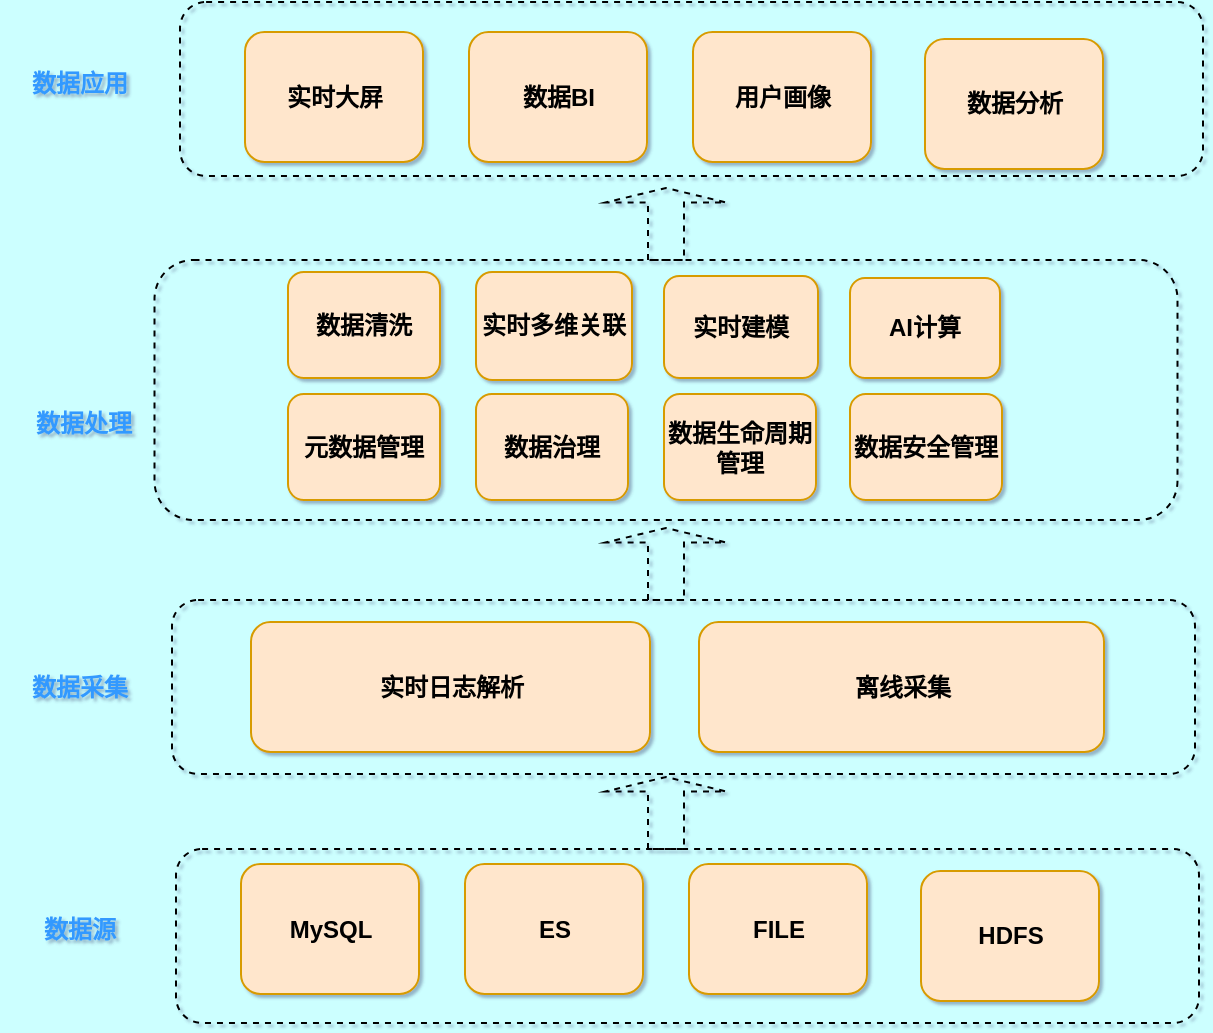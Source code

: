 <mxfile version="17.4.5" type="github">
  <diagram id="UJMsLFa42X8FvGDw-vX3" name="Page-1">
    <mxGraphModel dx="1422" dy="762" grid="0" gridSize="10" guides="1" tooltips="1" connect="1" arrows="1" fold="1" page="1" pageScale="1" pageWidth="827" pageHeight="1169" background="#CCFFFF" math="0" shadow="1">
      <root>
        <mxCell id="0" />
        <mxCell id="1" parent="0" />
        <mxCell id="ZsuB_UANE7rcjaerfHN0-4" value="&lt;span&gt;&lt;font color=&quot;#3399ff&quot;&gt;数据处理&lt;/font&gt;&lt;/span&gt;" style="text;html=1;strokeColor=none;fillColor=none;align=center;verticalAlign=middle;whiteSpace=wrap;rounded=0;fontStyle=1" vertex="1" parent="1">
          <mxGeometry x="83" y="294" width="80" height="30" as="geometry" />
        </mxCell>
        <mxCell id="ZsuB_UANE7rcjaerfHN0-6" value="&lt;span&gt;&lt;font color=&quot;#3399ff&quot;&gt;数据采集&lt;/font&gt;&lt;/span&gt;" style="text;html=1;strokeColor=none;fillColor=none;align=center;verticalAlign=middle;whiteSpace=wrap;rounded=0;fontStyle=1" vertex="1" parent="1">
          <mxGeometry x="91" y="425.5" width="60" height="30" as="geometry" />
        </mxCell>
        <mxCell id="ZsuB_UANE7rcjaerfHN0-7" value="MySQL" style="rounded=1;whiteSpace=wrap;html=1;fillColor=#ffe6cc;strokeColor=#d79b00;fontStyle=1" vertex="1" parent="1">
          <mxGeometry x="201.5" y="529" width="89" height="65" as="geometry" />
        </mxCell>
        <mxCell id="ZsuB_UANE7rcjaerfHN0-8" value="&lt;span&gt;&lt;font color=&quot;#3399ff&quot;&gt;数据源&lt;/font&gt;&lt;/span&gt;" style="text;html=1;strokeColor=none;fillColor=none;align=center;verticalAlign=middle;whiteSpace=wrap;rounded=0;fontStyle=1" vertex="1" parent="1">
          <mxGeometry x="91" y="546.5" width="60" height="30" as="geometry" />
        </mxCell>
        <mxCell id="ZsuB_UANE7rcjaerfHN0-19" value="ES" style="rounded=1;whiteSpace=wrap;html=1;fillColor=#ffe6cc;strokeColor=#d79b00;fontStyle=1" vertex="1" parent="1">
          <mxGeometry x="313.5" y="529" width="89" height="65" as="geometry" />
        </mxCell>
        <mxCell id="ZsuB_UANE7rcjaerfHN0-20" value="FILE" style="rounded=1;whiteSpace=wrap;html=1;fillColor=#ffe6cc;strokeColor=#d79b00;fontStyle=1" vertex="1" parent="1">
          <mxGeometry x="425.5" y="529" width="89" height="65" as="geometry" />
        </mxCell>
        <mxCell id="ZsuB_UANE7rcjaerfHN0-21" value="HDFS" style="rounded=1;whiteSpace=wrap;html=1;fillColor=#ffe6cc;strokeColor=#d79b00;fontStyle=1" vertex="1" parent="1">
          <mxGeometry x="541.5" y="532.5" width="89" height="65" as="geometry" />
        </mxCell>
        <mxCell id="ZsuB_UANE7rcjaerfHN0-22" value="实时日志解析" style="rounded=1;whiteSpace=wrap;html=1;fillColor=#ffe6cc;strokeColor=#d79b00;fontStyle=1" vertex="1" parent="1">
          <mxGeometry x="206.5" y="408" width="199.5" height="65" as="geometry" />
        </mxCell>
        <mxCell id="ZsuB_UANE7rcjaerfHN0-25" value="离线采集" style="rounded=1;whiteSpace=wrap;html=1;fillColor=#ffe6cc;strokeColor=#d79b00;fontStyle=1" vertex="1" parent="1">
          <mxGeometry x="430.5" y="408" width="202.5" height="65" as="geometry" />
        </mxCell>
        <mxCell id="ZsuB_UANE7rcjaerfHN0-27" value="数据清洗" style="rounded=1;whiteSpace=wrap;html=1;fillColor=#ffe6cc;strokeColor=#d79b00;fontStyle=1" vertex="1" parent="1">
          <mxGeometry x="225" y="233" width="76" height="53" as="geometry" />
        </mxCell>
        <mxCell id="ZsuB_UANE7rcjaerfHN0-28" value="" style="rounded=1;whiteSpace=wrap;html=1;labelBackgroundColor=#FFE6CC;fontColor=#3399FF;fillColor=none;labelBorderColor=none;dashed=1;fontStyle=1" vertex="1" parent="1">
          <mxGeometry x="169" y="521.5" width="511.5" height="87" as="geometry" />
        </mxCell>
        <mxCell id="ZsuB_UANE7rcjaerfHN0-29" value="实时多维关联" style="rounded=1;whiteSpace=wrap;html=1;fillColor=#ffe6cc;strokeColor=#d79b00;fontStyle=1" vertex="1" parent="1">
          <mxGeometry x="319" y="233" width="78" height="54" as="geometry" />
        </mxCell>
        <mxCell id="ZsuB_UANE7rcjaerfHN0-34" value="实时建模" style="rounded=1;whiteSpace=wrap;html=1;fillColor=#ffe6cc;strokeColor=#d79b00;fontStyle=1" vertex="1" parent="1">
          <mxGeometry x="413" y="235" width="77" height="51" as="geometry" />
        </mxCell>
        <mxCell id="ZsuB_UANE7rcjaerfHN0-35" value="AI计算" style="rounded=1;whiteSpace=wrap;html=1;fillColor=#ffe6cc;strokeColor=#d79b00;fontStyle=1" vertex="1" parent="1">
          <mxGeometry x="506" y="236" width="75" height="50" as="geometry" />
        </mxCell>
        <mxCell id="ZsuB_UANE7rcjaerfHN0-36" value="元数据管理" style="rounded=1;whiteSpace=wrap;html=1;fillColor=#ffe6cc;strokeColor=#d79b00;fontStyle=1" vertex="1" parent="1">
          <mxGeometry x="225" y="294" width="76" height="53" as="geometry" />
        </mxCell>
        <mxCell id="ZsuB_UANE7rcjaerfHN0-38" value="数据治理" style="rounded=1;whiteSpace=wrap;html=1;fillColor=#ffe6cc;strokeColor=#d79b00;fontStyle=1" vertex="1" parent="1">
          <mxGeometry x="319" y="294" width="76" height="53" as="geometry" />
        </mxCell>
        <mxCell id="ZsuB_UANE7rcjaerfHN0-39" value="数据生命周期管理" style="rounded=1;whiteSpace=wrap;html=1;fillColor=#ffe6cc;strokeColor=#d79b00;fontStyle=1" vertex="1" parent="1">
          <mxGeometry x="413" y="294" width="76" height="53" as="geometry" />
        </mxCell>
        <mxCell id="ZsuB_UANE7rcjaerfHN0-40" value="数据安全管理" style="rounded=1;whiteSpace=wrap;html=1;fillColor=#ffe6cc;strokeColor=#d79b00;fontStyle=1" vertex="1" parent="1">
          <mxGeometry x="506" y="294" width="76" height="53" as="geometry" />
        </mxCell>
        <mxCell id="ZsuB_UANE7rcjaerfHN0-41" value="实时大屏" style="rounded=1;whiteSpace=wrap;html=1;fillColor=#ffe6cc;strokeColor=#d79b00;fontStyle=1" vertex="1" parent="1">
          <mxGeometry x="203.5" y="113" width="89" height="65" as="geometry" />
        </mxCell>
        <mxCell id="ZsuB_UANE7rcjaerfHN0-42" value="数据BI" style="rounded=1;whiteSpace=wrap;html=1;fillColor=#ffe6cc;strokeColor=#d79b00;fontStyle=1" vertex="1" parent="1">
          <mxGeometry x="315.5" y="113" width="89" height="65" as="geometry" />
        </mxCell>
        <mxCell id="ZsuB_UANE7rcjaerfHN0-43" value="用户画像" style="rounded=1;whiteSpace=wrap;html=1;fillColor=#ffe6cc;strokeColor=#d79b00;fontStyle=1" vertex="1" parent="1">
          <mxGeometry x="427.5" y="113" width="89" height="65" as="geometry" />
        </mxCell>
        <mxCell id="ZsuB_UANE7rcjaerfHN0-44" value="数据分析" style="rounded=1;whiteSpace=wrap;html=1;fillColor=#ffe6cc;strokeColor=#d79b00;fontStyle=1" vertex="1" parent="1">
          <mxGeometry x="543.5" y="116.5" width="89" height="65" as="geometry" />
        </mxCell>
        <mxCell id="ZsuB_UANE7rcjaerfHN0-45" value="" style="rounded=1;whiteSpace=wrap;html=1;labelBackgroundColor=#FFE6CC;fontColor=#3399FF;fillColor=none;labelBorderColor=none;dashed=1;fontStyle=1" vertex="1" parent="1">
          <mxGeometry x="171" y="98" width="511.5" height="87" as="geometry" />
        </mxCell>
        <mxCell id="ZsuB_UANE7rcjaerfHN0-46" value="" style="rounded=1;whiteSpace=wrap;html=1;labelBackgroundColor=#FFE6CC;fontColor=#3399FF;fillColor=none;labelBorderColor=none;dashed=1;fontStyle=1" vertex="1" parent="1">
          <mxGeometry x="167" y="397" width="511.5" height="87" as="geometry" />
        </mxCell>
        <mxCell id="ZsuB_UANE7rcjaerfHN0-47" value="" style="rounded=1;whiteSpace=wrap;html=1;labelBackgroundColor=#FFE6CC;fontColor=#3399FF;fillColor=none;labelBorderColor=none;dashed=1;fontStyle=1" vertex="1" parent="1">
          <mxGeometry x="158.25" y="227" width="511.5" height="130" as="geometry" />
        </mxCell>
        <mxCell id="ZsuB_UANE7rcjaerfHN0-50" value="&lt;span&gt;&lt;font color=&quot;#3399ff&quot;&gt;数据应用&lt;/font&gt;&lt;/span&gt;" style="text;html=1;strokeColor=none;fillColor=none;align=center;verticalAlign=middle;whiteSpace=wrap;rounded=0;fontStyle=1" vertex="1" parent="1">
          <mxGeometry x="81" y="124" width="80" height="30" as="geometry" />
        </mxCell>
        <mxCell id="ZsuB_UANE7rcjaerfHN0-55" value="" style="shape=singleArrow;direction=north;whiteSpace=wrap;html=1;dashed=1;labelBackgroundColor=#FFE6CC;labelBorderColor=none;fontColor=#3399FF;fillColor=none;fontStyle=1" vertex="1" parent="1">
          <mxGeometry x="384" y="485.5" width="60" height="36" as="geometry" />
        </mxCell>
        <mxCell id="ZsuB_UANE7rcjaerfHN0-56" value="" style="shape=singleArrow;direction=north;whiteSpace=wrap;html=1;dashed=1;labelBackgroundColor=#FFE6CC;labelBorderColor=none;fontColor=#3399FF;fillColor=none;fontStyle=1" vertex="1" parent="1">
          <mxGeometry x="384" y="361" width="60" height="36" as="geometry" />
        </mxCell>
        <mxCell id="ZsuB_UANE7rcjaerfHN0-57" value="" style="shape=singleArrow;direction=north;whiteSpace=wrap;html=1;dashed=1;labelBackgroundColor=#FFE6CC;labelBorderColor=none;fontColor=#3399FF;fillColor=none;fontStyle=1" vertex="1" parent="1">
          <mxGeometry x="384" y="191" width="60" height="36" as="geometry" />
        </mxCell>
      </root>
    </mxGraphModel>
  </diagram>
</mxfile>
